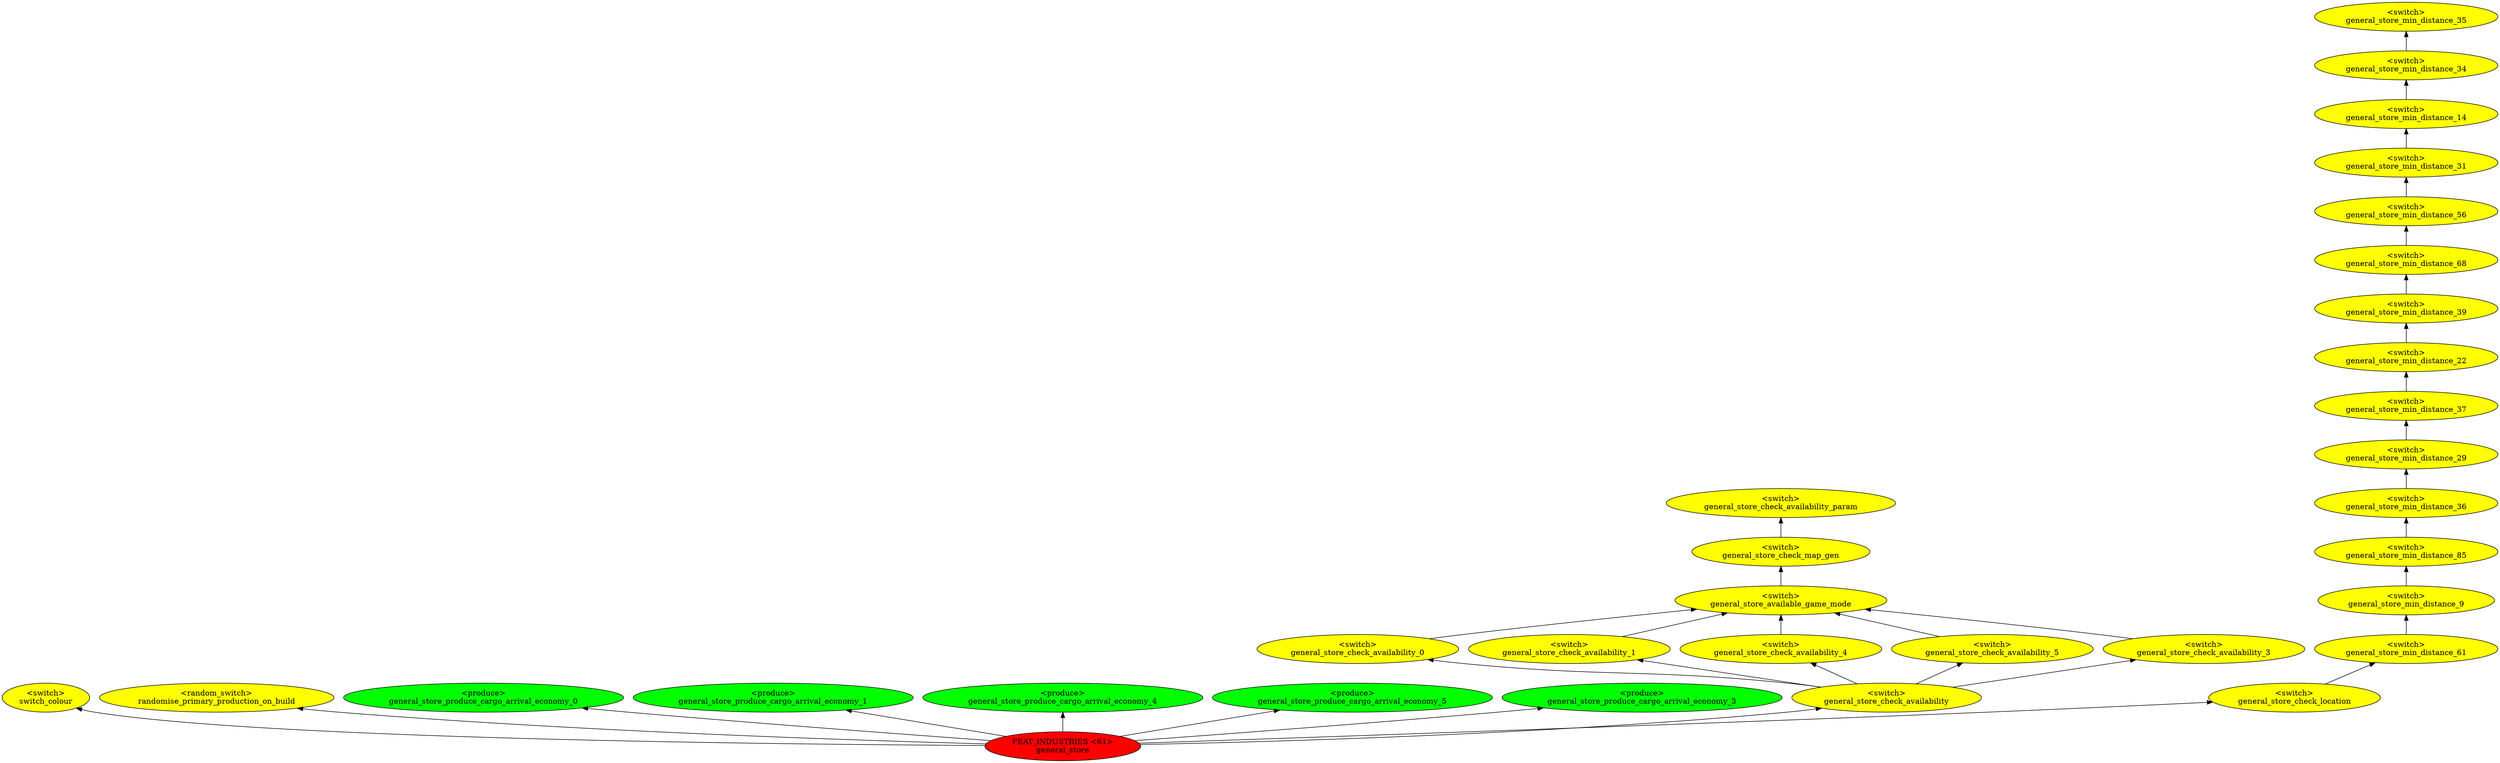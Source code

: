digraph {
rankdir="BT"
switch_colour [fillcolor=yellow style="filled" label="<switch>\nswitch_colour"]
randomise_primary_production_on_build [fillcolor=yellow style="filled" label="<random_switch>\nrandomise_primary_production_on_build"]
general_store_produce_cargo_arrival_economy_0 [fillcolor=green style="filled" label="<produce>\ngeneral_store_produce_cargo_arrival_economy_0"]
general_store_produce_cargo_arrival_economy_1 [fillcolor=green style="filled" label="<produce>\ngeneral_store_produce_cargo_arrival_economy_1"]
general_store_produce_cargo_arrival_economy_4 [fillcolor=green style="filled" label="<produce>\ngeneral_store_produce_cargo_arrival_economy_4"]
general_store_produce_cargo_arrival_economy_5 [fillcolor=green style="filled" label="<produce>\ngeneral_store_produce_cargo_arrival_economy_5"]
general_store_produce_cargo_arrival_economy_3 [fillcolor=green style="filled" label="<produce>\ngeneral_store_produce_cargo_arrival_economy_3"]
general_store_check_availability_param [fillcolor=yellow style="filled" label="<switch>\ngeneral_store_check_availability_param"]
general_store_check_map_gen [fillcolor=yellow style="filled" label="<switch>\ngeneral_store_check_map_gen"]
general_store_available_game_mode [fillcolor=yellow style="filled" label="<switch>\ngeneral_store_available_game_mode"]
general_store_check_availability_0 [fillcolor=yellow style="filled" label="<switch>\ngeneral_store_check_availability_0"]
general_store_check_availability_1 [fillcolor=yellow style="filled" label="<switch>\ngeneral_store_check_availability_1"]
general_store_check_availability_4 [fillcolor=yellow style="filled" label="<switch>\ngeneral_store_check_availability_4"]
general_store_check_availability_5 [fillcolor=yellow style="filled" label="<switch>\ngeneral_store_check_availability_5"]
general_store_check_availability_3 [fillcolor=yellow style="filled" label="<switch>\ngeneral_store_check_availability_3"]
general_store_check_availability [fillcolor=yellow style="filled" label="<switch>\ngeneral_store_check_availability"]
general_store_min_distance_35 [fillcolor=yellow style="filled" label="<switch>\ngeneral_store_min_distance_35"]
general_store_min_distance_34 [fillcolor=yellow style="filled" label="<switch>\ngeneral_store_min_distance_34"]
general_store_min_distance_14 [fillcolor=yellow style="filled" label="<switch>\ngeneral_store_min_distance_14"]
general_store_min_distance_31 [fillcolor=yellow style="filled" label="<switch>\ngeneral_store_min_distance_31"]
general_store_min_distance_56 [fillcolor=yellow style="filled" label="<switch>\ngeneral_store_min_distance_56"]
general_store_min_distance_68 [fillcolor=yellow style="filled" label="<switch>\ngeneral_store_min_distance_68"]
general_store_min_distance_39 [fillcolor=yellow style="filled" label="<switch>\ngeneral_store_min_distance_39"]
general_store_min_distance_22 [fillcolor=yellow style="filled" label="<switch>\ngeneral_store_min_distance_22"]
general_store_min_distance_37 [fillcolor=yellow style="filled" label="<switch>\ngeneral_store_min_distance_37"]
general_store_min_distance_29 [fillcolor=yellow style="filled" label="<switch>\ngeneral_store_min_distance_29"]
general_store_min_distance_36 [fillcolor=yellow style="filled" label="<switch>\ngeneral_store_min_distance_36"]
general_store_min_distance_85 [fillcolor=yellow style="filled" label="<switch>\ngeneral_store_min_distance_85"]
general_store_min_distance_9 [fillcolor=yellow style="filled" label="<switch>\ngeneral_store_min_distance_9"]
general_store_min_distance_61 [fillcolor=yellow style="filled" label="<switch>\ngeneral_store_min_distance_61"]
general_store_check_location [fillcolor=yellow style="filled" label="<switch>\ngeneral_store_check_location"]
general_store [fillcolor=red style="filled" label="FEAT_INDUSTRIES <61>\ngeneral_store"]
general_store_min_distance_37->general_store_min_distance_22
general_store_min_distance_36->general_store_min_distance_29
general_store_check_availability->general_store_check_availability_3
general_store_min_distance_85->general_store_min_distance_36
general_store->general_store_produce_cargo_arrival_economy_1
general_store_check_location->general_store_min_distance_61
general_store_check_availability_0->general_store_available_game_mode
general_store_check_availability->general_store_check_availability_0
general_store_min_distance_68->general_store_min_distance_56
general_store->general_store_produce_cargo_arrival_economy_5
general_store_check_availability->general_store_check_availability_1
general_store_check_availability->general_store_check_availability_5
general_store_available_game_mode->general_store_check_map_gen
general_store_min_distance_29->general_store_min_distance_37
general_store_min_distance_14->general_store_min_distance_34
general_store->general_store_produce_cargo_arrival_economy_0
general_store_check_map_gen->general_store_check_availability_param
general_store_check_availability_1->general_store_available_game_mode
general_store->general_store_check_location
general_store->switch_colour
general_store->general_store_produce_cargo_arrival_economy_3
general_store_check_availability->general_store_check_availability_4
general_store_check_availability_5->general_store_available_game_mode
general_store_min_distance_22->general_store_min_distance_39
general_store_min_distance_31->general_store_min_distance_14
general_store->general_store_produce_cargo_arrival_economy_4
general_store->general_store_check_availability
general_store_min_distance_9->general_store_min_distance_85
general_store_min_distance_39->general_store_min_distance_68
general_store_check_availability_4->general_store_available_game_mode
general_store_min_distance_56->general_store_min_distance_31
general_store_check_availability_3->general_store_available_game_mode
general_store->randomise_primary_production_on_build
general_store_min_distance_61->general_store_min_distance_9
general_store_min_distance_34->general_store_min_distance_35
}
